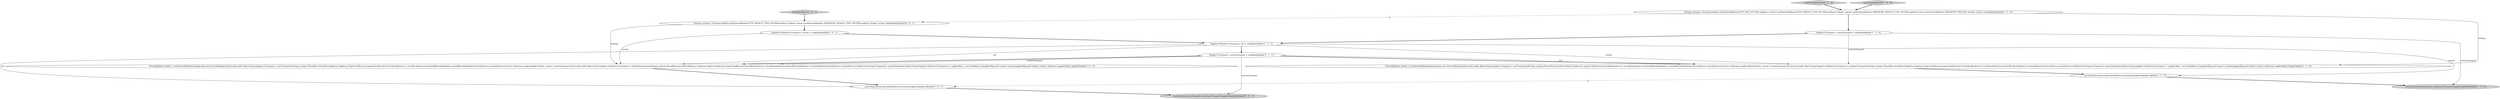 digraph {
8 [style = filled, label = "testOverrideDefault['0', '1', '0']", fillcolor = lightgray, shape = diamond image = "AAA0AAABBB2BBB"];
14 [style = filled, label = "testDefaultKeys['0', '0', '1']", fillcolor = lightgray, shape = diamond image = "AAA0AAABBB3BBB"];
2 [style = filled, label = "NetworkModule module = newNetworkModule(settings,false,new NetworkPlugin(){@Override public Map<String,Supplier<Transport>> getTransports(Settings settings,ThreadPool threadPool,PageCacheRecycler pageCacheRecycler,CircuitBreakerService circuitBreakerService,NamedWriteableRegistry namedWriteableRegistry,NetworkService networkService){return Collections.singletonMap(\"default_custom\",customTransport)}@Override public Map<String,Supplier<HttpServerTransport>> getHttpTransports(Settings settings,ThreadPool threadPool,BigArrays bigArrays,PageCacheRecycler pageCacheRecycler,CircuitBreakerService circuitBreakerService,NamedXContentRegistry xContentRegistry,NetworkService networkService,HttpServerTransport.Dispatcher requestDispatcher){Map<String,Supplier<HttpServerTransport>> supplierMap = new HashMap<>()supplierMap.put(\"custom\",custom)supplierMap.put(\"default_custom\",def)return supplierMap}})@@@7@@@['1', '1', '0']", fillcolor = white, shape = ellipse image = "AAA0AAABBB1BBB"];
5 [style = filled, label = "assertSame(customTransport,module.getTransportSupplier())@@@20@@@['1', '1', '0']", fillcolor = lightgray, shape = ellipse image = "AAA0AAABBB1BBB"];
6 [style = filled, label = "testOverrideDefault['1', '0', '0']", fillcolor = lightgray, shape = diamond image = "AAA0AAABBB1BBB"];
0 [style = filled, label = "assertSame(custom,module.getHttpServerTransportSupplier())@@@19@@@['1', '1', '0']", fillcolor = white, shape = ellipse image = "AAA0AAABBB1BBB"];
9 [style = filled, label = "NetworkModule module = newNetworkModule(settings,false,new NetworkPlugin(){@Override public Map<String,Supplier<Transport>> getTransports(Settings settings,ThreadPool threadPool,BigArrays bigArrays,PageCacheRecycler pageCacheRecycler,CircuitBreakerService circuitBreakerService,NamedWriteableRegistry namedWriteableRegistry,NetworkService networkService){return Collections.singletonMap(\"default_custom\",customTransport)}@Override public Map<String,Supplier<HttpServerTransport>> getHttpTransports(Settings settings,ThreadPool threadPool,BigArrays bigArrays,PageCacheRecycler pageCacheRecycler,CircuitBreakerService circuitBreakerService,NamedXContentRegistry xContentRegistry,NetworkService networkService,HttpServerTransport.Dispatcher requestDispatcher){Map<String,Supplier<HttpServerTransport>> supplierMap = new HashMap<>()supplierMap.put(\"custom\",custom)supplierMap.put(\"default_custom\",def)return supplierMap}})@@@7@@@['0', '0', '1']", fillcolor = white, shape = ellipse image = "AAA0AAABBB3BBB"];
12 [style = filled, label = "Settings settings = Settings.builder().put(NetworkModule.HTTP_DEFAULT_TYPE_SETTING.getKey(),\"default_custom\").put(NetworkModule.TRANSPORT_DEFAULT_TYPE_SETTING.getKey(),\"default_custom\").build()@@@3@@@['0', '0', '1']", fillcolor = white, shape = ellipse image = "AAA0AAABBB3BBB"];
10 [style = filled, label = "Supplier<HttpServerTransport> custom = null@@@4@@@['0', '0', '1']", fillcolor = white, shape = ellipse image = "AAA0AAABBB3BBB"];
11 [style = filled, label = "assertSame(customTransport,module.getTransportSupplier())@@@20@@@['0', '0', '1']", fillcolor = lightgray, shape = ellipse image = "AAA0AAABBB3BBB"];
4 [style = filled, label = "Supplier<Transport> customTransport = null@@@4@@@['1', '1', '0']", fillcolor = white, shape = ellipse image = "AAA0AAABBB1BBB"];
13 [style = filled, label = "assertSame(def,module.getHttpServerTransportSupplier())@@@19@@@['0', '0', '1']", fillcolor = white, shape = ellipse image = "AAA0AAABBB3BBB"];
1 [style = filled, label = "Supplier<HttpServerTransport> def = null@@@5@@@['1', '1', '1']", fillcolor = white, shape = ellipse image = "AAA0AAABBB1BBB"];
7 [style = filled, label = "Supplier<Transport> customTransport = null@@@6@@@['1', '1', '1']", fillcolor = white, shape = ellipse image = "AAA0AAABBB1BBB"];
3 [style = filled, label = "Settings settings = Settings.builder().put(NetworkModule.HTTP_TYPE_SETTING.getKey(),\"custom\").put(NetworkModule.HTTP_DEFAULT_TYPE_SETTING.getKey(),\"default_custom\").put(NetworkModule.TRANSPORT_DEFAULT_TYPE_SETTING.getKey(),\"local\").put(NetworkModule.TRANSPORT_TYPE_KEY,\"default_custom\").build()@@@3@@@['1', '1', '0']", fillcolor = white, shape = ellipse image = "AAA0AAABBB1BBB"];
6->3 [style = bold, label=""];
1->9 [style = solid, label="def"];
4->5 [style = solid, label="customTransport"];
8->3 [style = bold, label=""];
3->4 [style = bold, label=""];
1->7 [style = bold, label=""];
13->11 [style = bold, label=""];
7->9 [style = bold, label=""];
12->9 [style = solid, label="settings"];
2->0 [style = bold, label=""];
12->10 [style = bold, label=""];
3->12 [style = dashed, label="0"];
7->2 [style = bold, label=""];
4->2 [style = solid, label="customTransport"];
14->12 [style = bold, label=""];
1->2 [style = solid, label="custom"];
1->13 [style = solid, label="def"];
0->13 [style = dashed, label="0"];
10->9 [style = solid, label="custom"];
1->0 [style = solid, label="custom"];
4->1 [style = bold, label=""];
7->9 [style = solid, label="customTransport"];
10->1 [style = bold, label=""];
7->2 [style = solid, label="def"];
7->11 [style = solid, label="customTransport"];
0->5 [style = bold, label=""];
9->13 [style = bold, label=""];
3->2 [style = solid, label="settings"];
}
